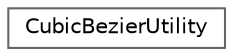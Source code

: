 digraph "Graphical Class Hierarchy"
{
 // LATEX_PDF_SIZE
  bgcolor="transparent";
  edge [fontname=Helvetica,fontsize=10,labelfontname=Helvetica,labelfontsize=10];
  node [fontname=Helvetica,fontsize=10,shape=box,height=0.2,width=0.4];
  rankdir="LR";
  Node0 [id="Node000000",label="CubicBezierUtility",height=0.2,width=0.4,color="grey40", fillcolor="white", style="filled",URL="$class_path_creation_1_1_utility_1_1_cubic_bezier_utility.html",tooltip=" "];
}
